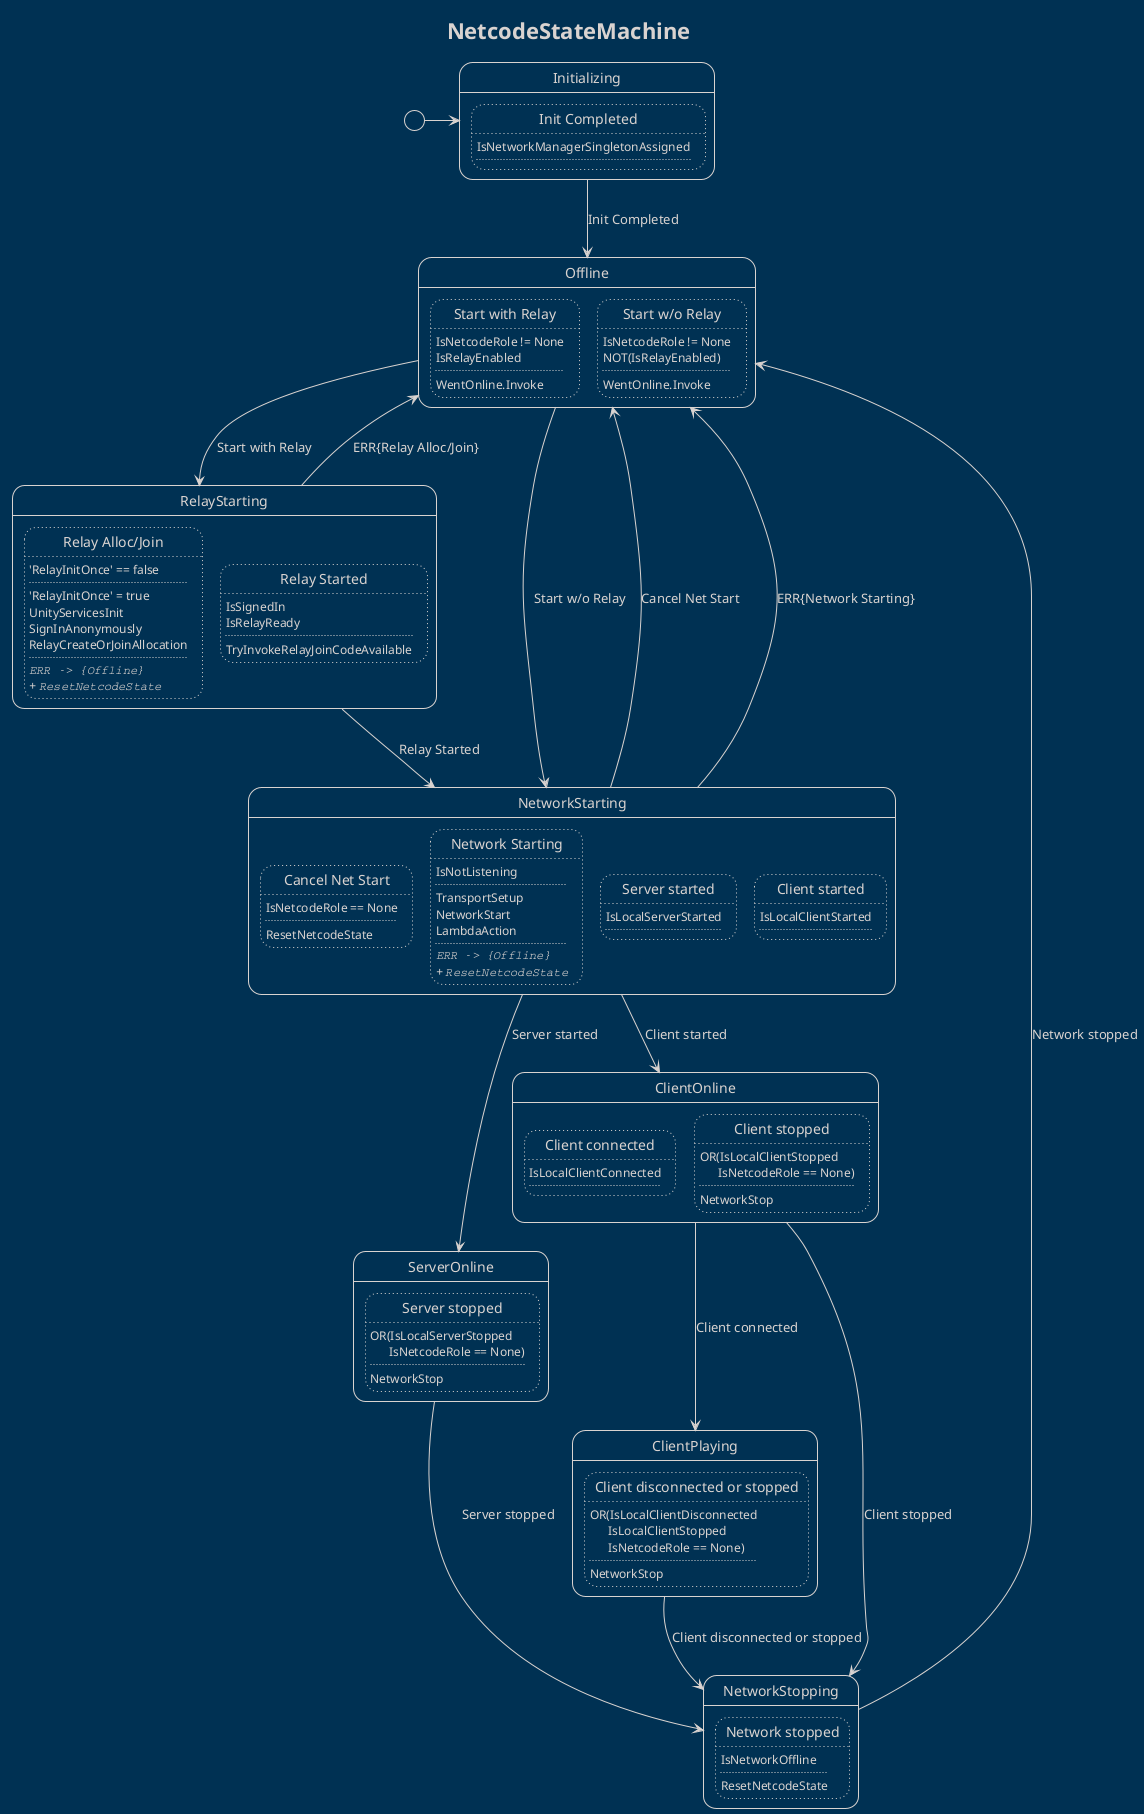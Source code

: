 @startuml

!theme blueprint
hide empty description

title NetcodeStateMachine

state "Initializing" as state0
state state0 {
	state "Init Completed" as state0_trans0
	state state0_trans0 #line.dotted {
		state0_trans0 : IsNetworkManagerSingletonAssigned
		state0_trans0 : ....
	}
}
state "Offline" as state1
state state1 {
	state "Start with Relay" as state1_trans0
	state state1_trans0 #line.dotted {
		state1_trans0 : IsNetcodeRole != None
		state1_trans0 : IsRelayEnabled
		state1_trans0 : ....
		state1_trans0 : WentOnline.Invoke
	}
	state "Start w/o Relay" as state1_trans1
	state state1_trans1 #line.dotted {
		state1_trans1 : IsNetcodeRole != None
		state1_trans1 : NOT(IsRelayEnabled)
		state1_trans1 : ....
		state1_trans1 : WentOnline.Invoke
	}
}
state "RelayStarting" as state2
state state2 {
	state "Relay Alloc/Join" as state2_trans0
	state state2_trans0 #line.dotted {
		state2_trans0 : 'RelayInitOnce' == false
		state2_trans0 : ....
		state2_trans0 : 'RelayInitOnce' = true
		state2_trans0 : UnityServicesInit
		state2_trans0 : SignInAnonymously
		state2_trans0 : RelayCreateOrJoinAllocation
		state2_trans0 : ....
		state2_trans0 : ==== ""ERR -> {Offline}""
		state2_trans0 : ==== + ""ResetNetcodeState""
	}
	state "Relay Started" as state2_trans1
	state state2_trans1 #line.dotted {
		state2_trans1 : IsSignedIn
		state2_trans1 : IsRelayReady
		state2_trans1 : ....
		state2_trans1 : TryInvokeRelayJoinCodeAvailable
	}
}
state "NetworkStarting" as state3
state state3 {
	state "Cancel Net Start" as state3_trans0
	state state3_trans0 #line.dotted {
		state3_trans0 : IsNetcodeRole == None
		state3_trans0 : ....
		state3_trans0 : ResetNetcodeState
	}
	state "Network Starting" as state3_trans1
	state state3_trans1 #line.dotted {
		state3_trans1 : IsNotListening
		state3_trans1 : ....
		state3_trans1 : TransportSetup
		state3_trans1 : NetworkStart
		state3_trans1 : LambdaAction
		state3_trans1 : ....
		state3_trans1 : ==== ""ERR -> {Offline}""
		state3_trans1 : ==== + ""ResetNetcodeState""
	}
	state "Server started" as state3_trans2
	state state3_trans2 #line.dotted {
		state3_trans2 : IsLocalServerStarted
		state3_trans2 : ....
	}
	state "Client started" as state3_trans3
	state state3_trans3 #line.dotted {
		state3_trans3 : IsLocalClientStarted
		state3_trans3 : ....
	}
}
state "ServerOnline" as state4
state state4 {
	state "Server stopped" as state4_trans0
	state state4_trans0 #line.dotted {
		state4_trans0 : OR(IsLocalServerStopped\n      IsNetcodeRole == None)
		state4_trans0 : ....
		state4_trans0 : NetworkStop
	}
}
state "ClientOnline" as state5
state state5 {
	state "Client connected" as state5_trans0
	state state5_trans0 #line.dotted {
		state5_trans0 : IsLocalClientConnected
		state5_trans0 : ....
	}
	state "Client stopped" as state5_trans1
	state state5_trans1 #line.dotted {
		state5_trans1 : OR(IsLocalClientStopped\n      IsNetcodeRole == None)
		state5_trans1 : ....
		state5_trans1 : NetworkStop
	}
}
state "ClientPlaying" as state6
state state6 {
	state "Client disconnected or stopped" as state6_trans0
	state state6_trans0 #line.dotted {
		state6_trans0 : OR(IsLocalClientDisconnected\n      IsLocalClientStopped\n      IsNetcodeRole == None)
		state6_trans0 : ....
		state6_trans0 : NetworkStop
	}
}
state "NetworkStopping" as state7
state state7 {
	state "Network stopped" as state7_trans0
	state state7_trans0 #line.dotted {
		state7_trans0 : IsNetworkOffline
		state7_trans0 : ....
		state7_trans0 : ResetNetcodeState
	}
}


[*] -> state0
state0 --> state1 : Init Completed
state1 --> state2 : Start with Relay
state1 --> state3 : Start w/o Relay
state2 --> state1 : ERR{Relay Alloc/Join}
state2 --> state3 : Relay Started
state3 --> state1 : Cancel Net Start
state3 --> state1 : ERR{Network Starting}
state3 --> state4 : Server started
state3 --> state5 : Client started
state4 --> state7 : Server stopped
state5 --> state6 : Client connected
state5 --> state7 : Client stopped
state6 --> state7 : Client disconnected or stopped
state7 --> state1 : Network stopped


@enduml